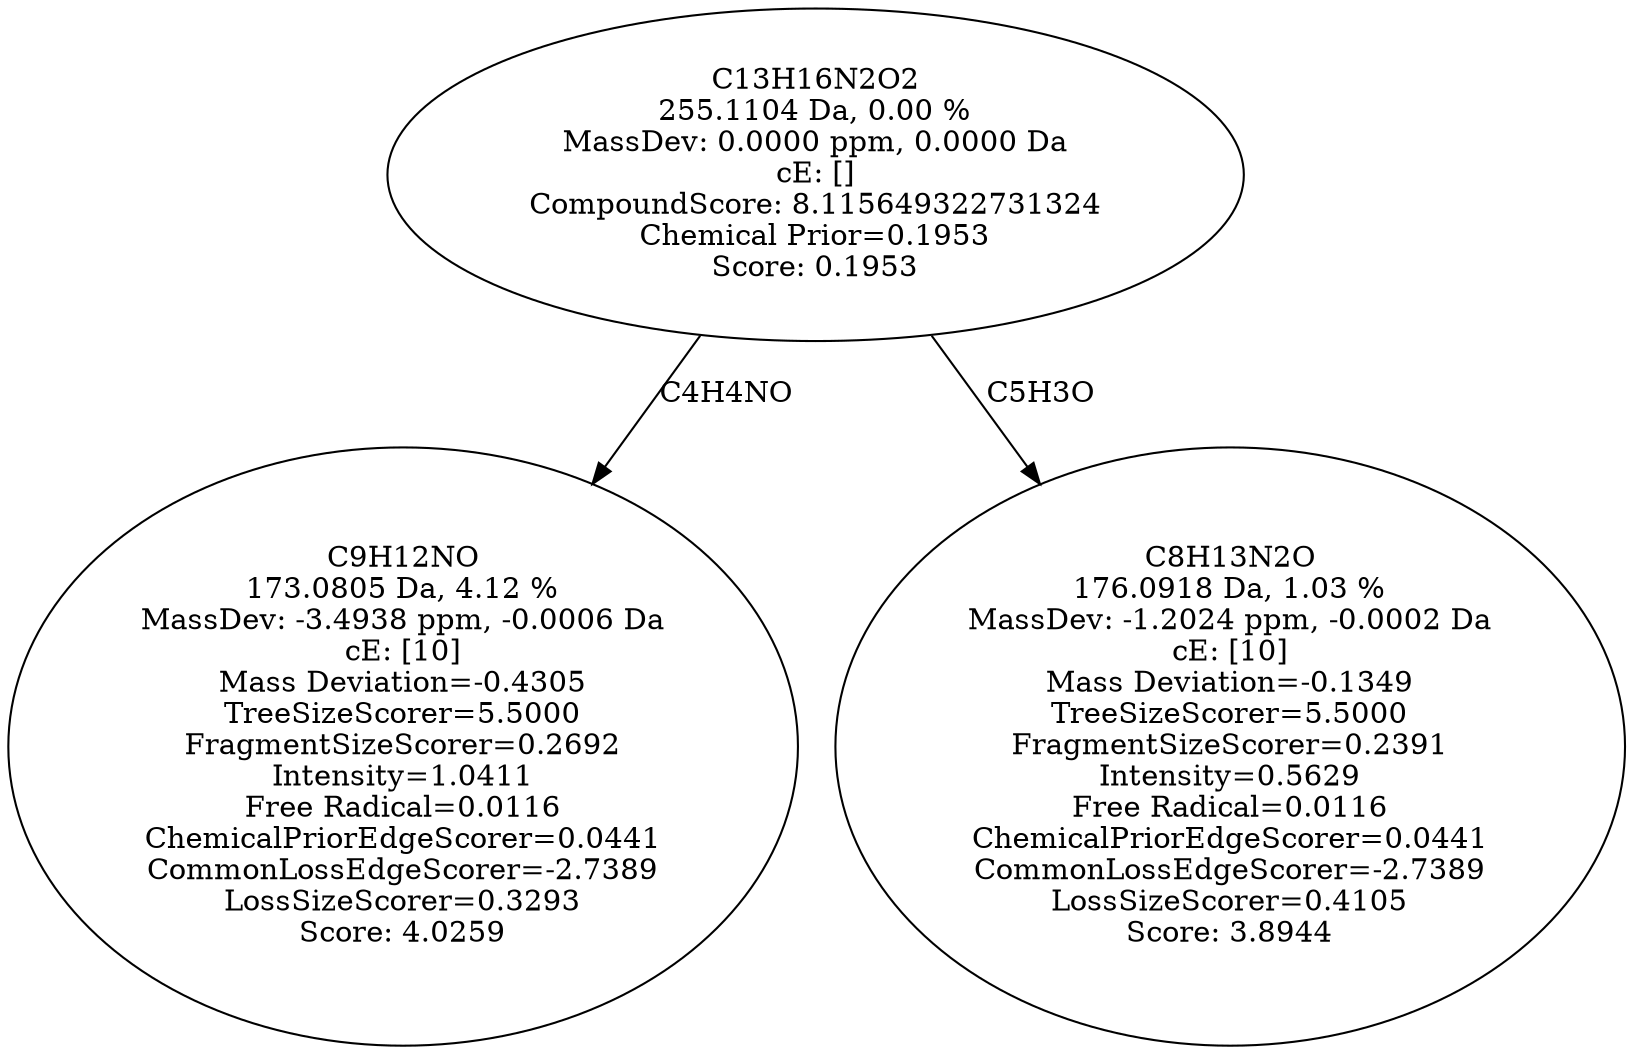 strict digraph {
v1 [label="C9H12NO\n173.0805 Da, 4.12 %\nMassDev: -3.4938 ppm, -0.0006 Da\ncE: [10]\nMass Deviation=-0.4305\nTreeSizeScorer=5.5000\nFragmentSizeScorer=0.2692\nIntensity=1.0411\nFree Radical=0.0116\nChemicalPriorEdgeScorer=0.0441\nCommonLossEdgeScorer=-2.7389\nLossSizeScorer=0.3293\nScore: 4.0259"];
v2 [label="C8H13N2O\n176.0918 Da, 1.03 %\nMassDev: -1.2024 ppm, -0.0002 Da\ncE: [10]\nMass Deviation=-0.1349\nTreeSizeScorer=5.5000\nFragmentSizeScorer=0.2391\nIntensity=0.5629\nFree Radical=0.0116\nChemicalPriorEdgeScorer=0.0441\nCommonLossEdgeScorer=-2.7389\nLossSizeScorer=0.4105\nScore: 3.8944"];
v3 [label="C13H16N2O2\n255.1104 Da, 0.00 %\nMassDev: 0.0000 ppm, 0.0000 Da\ncE: []\nCompoundScore: 8.115649322731324\nChemical Prior=0.1953\nScore: 0.1953"];
v3 -> v1 [label="C4H4NO"];
v3 -> v2 [label="C5H3O"];
}